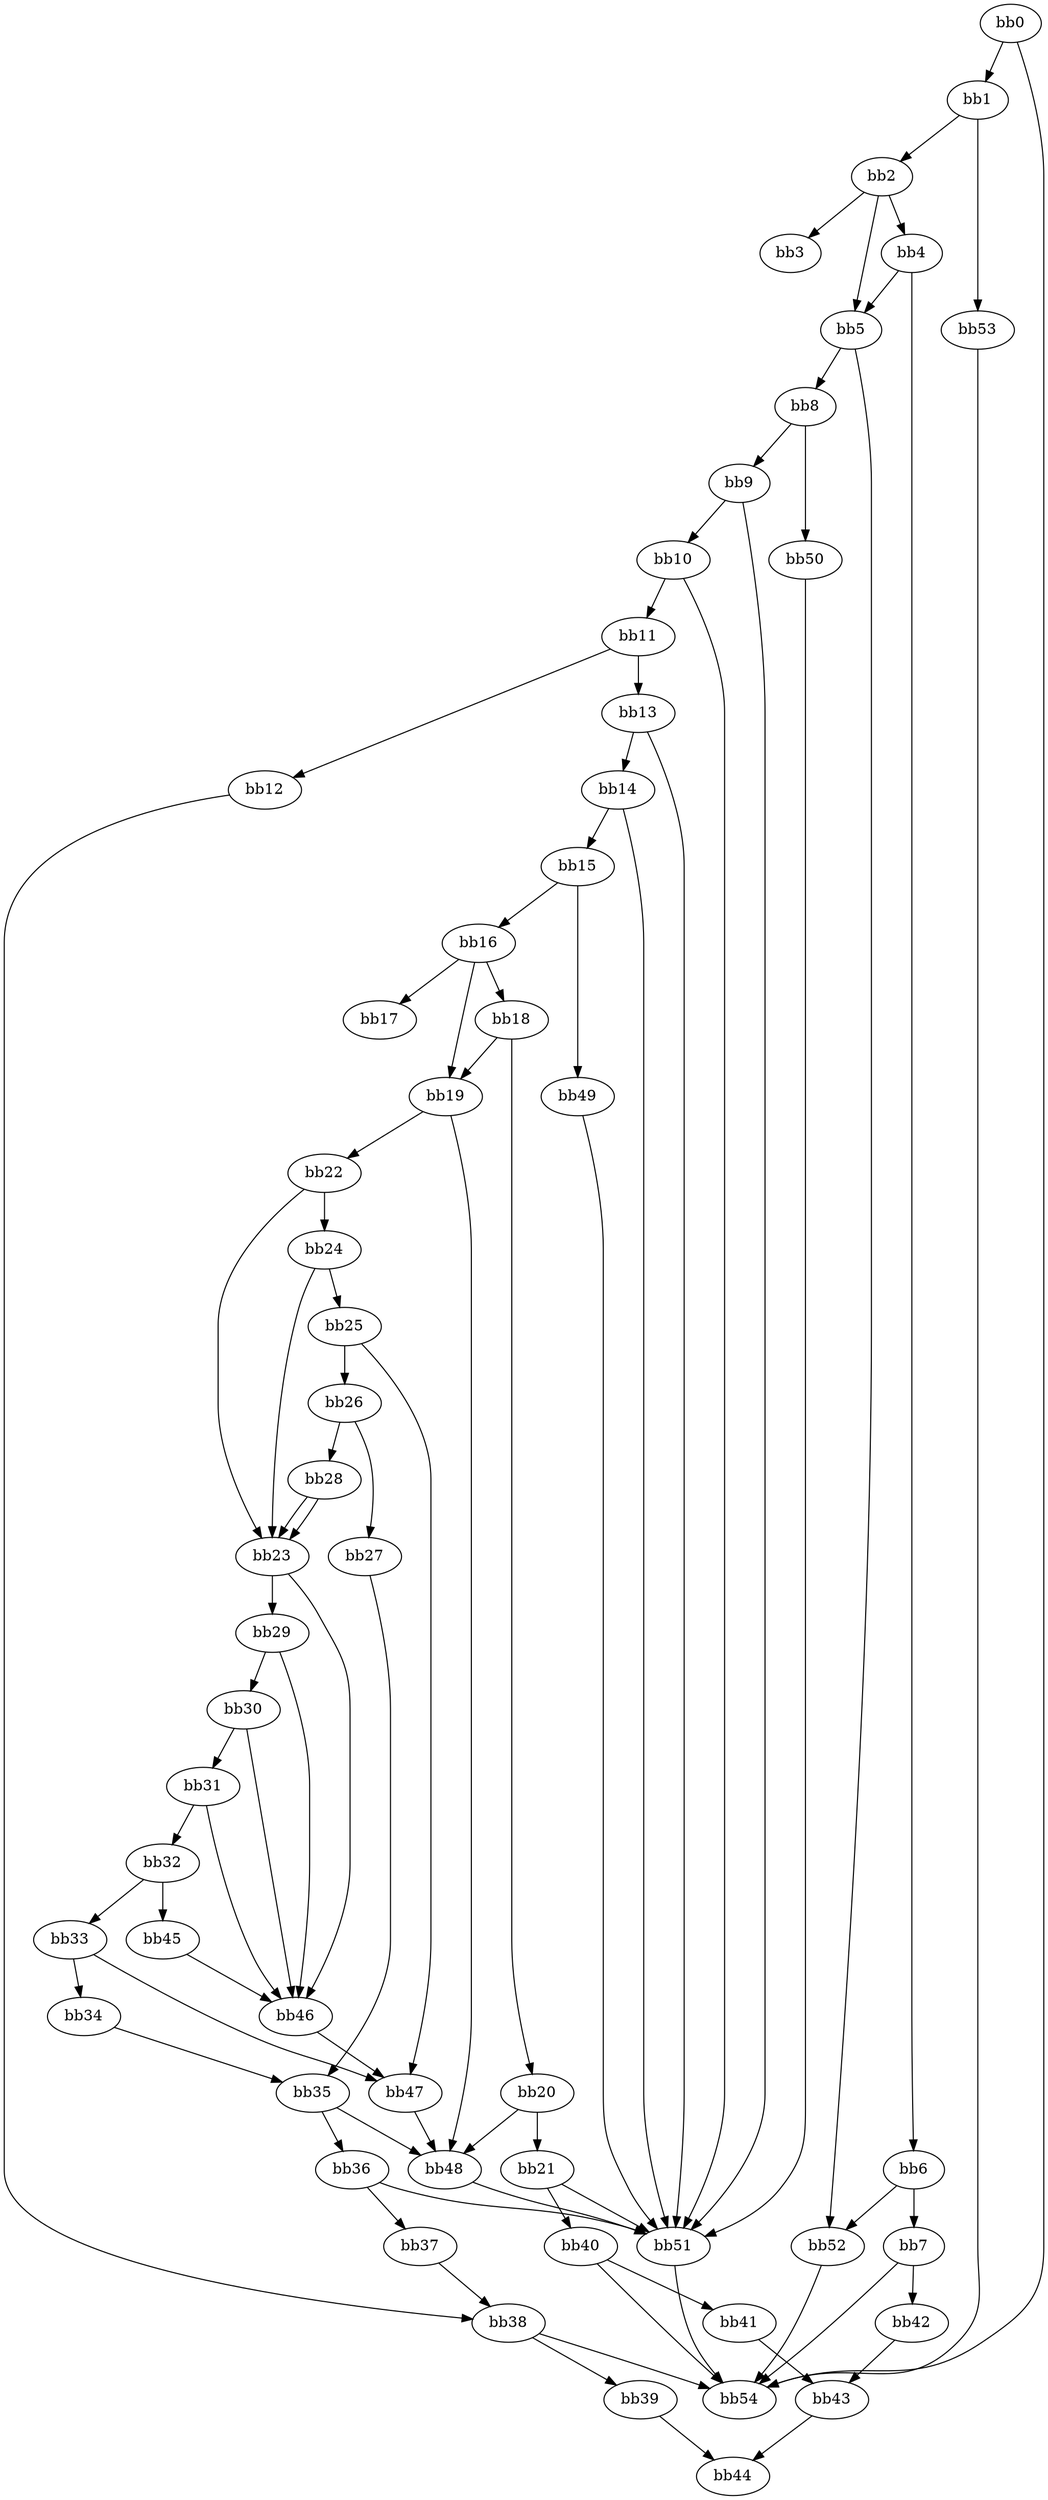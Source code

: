 digraph {
    0 [ label = "bb0\l" ]
    1 [ label = "bb1\l" ]
    2 [ label = "bb2\l" ]
    3 [ label = "bb3\l" ]
    4 [ label = "bb4\l" ]
    5 [ label = "bb5\l" ]
    6 [ label = "bb6\l" ]
    7 [ label = "bb7\l" ]
    8 [ label = "bb8\l" ]
    9 [ label = "bb9\l" ]
    10 [ label = "bb10\l" ]
    11 [ label = "bb11\l" ]
    12 [ label = "bb12\l" ]
    13 [ label = "bb13\l" ]
    14 [ label = "bb14\l" ]
    15 [ label = "bb15\l" ]
    16 [ label = "bb16\l" ]
    17 [ label = "bb17\l" ]
    18 [ label = "bb18\l" ]
    19 [ label = "bb19\l" ]
    20 [ label = "bb20\l" ]
    21 [ label = "bb21\l" ]
    22 [ label = "bb22\l" ]
    23 [ label = "bb23\l" ]
    24 [ label = "bb24\l" ]
    25 [ label = "bb25\l" ]
    26 [ label = "bb26\l" ]
    27 [ label = "bb27\l" ]
    28 [ label = "bb28\l" ]
    29 [ label = "bb29\l" ]
    30 [ label = "bb30\l" ]
    31 [ label = "bb31\l" ]
    32 [ label = "bb32\l" ]
    33 [ label = "bb33\l" ]
    34 [ label = "bb34\l" ]
    35 [ label = "bb35\l" ]
    36 [ label = "bb36\l" ]
    37 [ label = "bb37\l" ]
    38 [ label = "bb38\l" ]
    39 [ label = "bb39\l" ]
    40 [ label = "bb40\l" ]
    41 [ label = "bb41\l" ]
    42 [ label = "bb42\l" ]
    43 [ label = "bb43\l" ]
    44 [ label = "bb44\l" ]
    45 [ label = "bb45\l" ]
    46 [ label = "bb46\l" ]
    47 [ label = "bb47\l" ]
    48 [ label = "bb48\l" ]
    49 [ label = "bb49\l" ]
    50 [ label = "bb50\l" ]
    51 [ label = "bb51\l" ]
    52 [ label = "bb52\l" ]
    53 [ label = "bb53\l" ]
    54 [ label = "bb54\l" ]
    0 -> 1 [ ]
    0 -> 54 [ ]
    1 -> 2 [ ]
    1 -> 53 [ ]
    2 -> 3 [ ]
    2 -> 4 [ ]
    2 -> 5 [ ]
    4 -> 5 [ ]
    4 -> 6 [ ]
    5 -> 8 [ ]
    5 -> 52 [ ]
    6 -> 7 [ ]
    6 -> 52 [ ]
    7 -> 42 [ ]
    7 -> 54 [ ]
    8 -> 9 [ ]
    8 -> 50 [ ]
    9 -> 10 [ ]
    9 -> 51 [ ]
    10 -> 11 [ ]
    10 -> 51 [ ]
    11 -> 12 [ ]
    11 -> 13 [ ]
    12 -> 38 [ ]
    13 -> 14 [ ]
    13 -> 51 [ ]
    14 -> 15 [ ]
    14 -> 51 [ ]
    15 -> 16 [ ]
    15 -> 49 [ ]
    16 -> 17 [ ]
    16 -> 18 [ ]
    16 -> 19 [ ]
    18 -> 19 [ ]
    18 -> 20 [ ]
    19 -> 22 [ ]
    19 -> 48 [ ]
    20 -> 21 [ ]
    20 -> 48 [ ]
    21 -> 40 [ ]
    21 -> 51 [ ]
    22 -> 23 [ ]
    22 -> 24 [ ]
    23 -> 29 [ ]
    23 -> 46 [ ]
    24 -> 23 [ ]
    24 -> 25 [ ]
    25 -> 26 [ ]
    25 -> 47 [ ]
    26 -> 27 [ ]
    26 -> 28 [ ]
    27 -> 35 [ ]
    28 -> 23 [ ]
    28 -> 23 [ ]
    29 -> 30 [ ]
    29 -> 46 [ ]
    30 -> 31 [ ]
    30 -> 46 [ ]
    31 -> 32 [ ]
    31 -> 46 [ ]
    32 -> 33 [ ]
    32 -> 45 [ ]
    33 -> 34 [ ]
    33 -> 47 [ ]
    34 -> 35 [ ]
    35 -> 36 [ ]
    35 -> 48 [ ]
    36 -> 37 [ ]
    36 -> 51 [ ]
    37 -> 38 [ ]
    38 -> 39 [ ]
    38 -> 54 [ ]
    39 -> 44 [ ]
    40 -> 41 [ ]
    40 -> 54 [ ]
    41 -> 43 [ ]
    42 -> 43 [ ]
    43 -> 44 [ ]
    45 -> 46 [ ]
    46 -> 47 [ ]
    47 -> 48 [ ]
    48 -> 51 [ ]
    49 -> 51 [ ]
    50 -> 51 [ ]
    51 -> 54 [ ]
    52 -> 54 [ ]
    53 -> 54 [ ]
}

